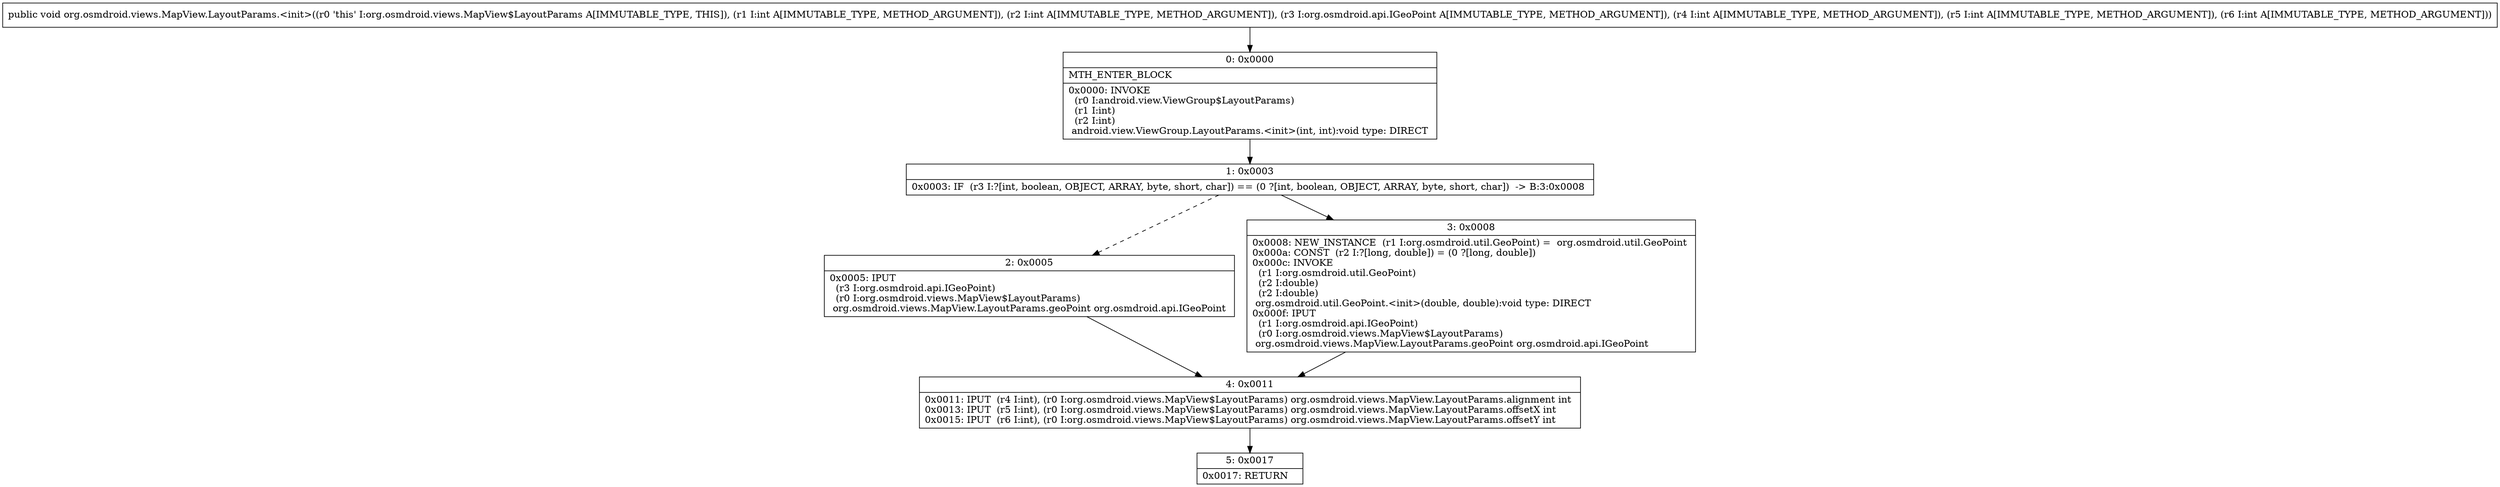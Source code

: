 digraph "CFG fororg.osmdroid.views.MapView.LayoutParams.\<init\>(IILorg\/osmdroid\/api\/IGeoPoint;III)V" {
Node_0 [shape=record,label="{0\:\ 0x0000|MTH_ENTER_BLOCK\l|0x0000: INVOKE  \l  (r0 I:android.view.ViewGroup$LayoutParams)\l  (r1 I:int)\l  (r2 I:int)\l android.view.ViewGroup.LayoutParams.\<init\>(int, int):void type: DIRECT \l}"];
Node_1 [shape=record,label="{1\:\ 0x0003|0x0003: IF  (r3 I:?[int, boolean, OBJECT, ARRAY, byte, short, char]) == (0 ?[int, boolean, OBJECT, ARRAY, byte, short, char])  \-\> B:3:0x0008 \l}"];
Node_2 [shape=record,label="{2\:\ 0x0005|0x0005: IPUT  \l  (r3 I:org.osmdroid.api.IGeoPoint)\l  (r0 I:org.osmdroid.views.MapView$LayoutParams)\l org.osmdroid.views.MapView.LayoutParams.geoPoint org.osmdroid.api.IGeoPoint \l}"];
Node_3 [shape=record,label="{3\:\ 0x0008|0x0008: NEW_INSTANCE  (r1 I:org.osmdroid.util.GeoPoint) =  org.osmdroid.util.GeoPoint \l0x000a: CONST  (r2 I:?[long, double]) = (0 ?[long, double]) \l0x000c: INVOKE  \l  (r1 I:org.osmdroid.util.GeoPoint)\l  (r2 I:double)\l  (r2 I:double)\l org.osmdroid.util.GeoPoint.\<init\>(double, double):void type: DIRECT \l0x000f: IPUT  \l  (r1 I:org.osmdroid.api.IGeoPoint)\l  (r0 I:org.osmdroid.views.MapView$LayoutParams)\l org.osmdroid.views.MapView.LayoutParams.geoPoint org.osmdroid.api.IGeoPoint \l}"];
Node_4 [shape=record,label="{4\:\ 0x0011|0x0011: IPUT  (r4 I:int), (r0 I:org.osmdroid.views.MapView$LayoutParams) org.osmdroid.views.MapView.LayoutParams.alignment int \l0x0013: IPUT  (r5 I:int), (r0 I:org.osmdroid.views.MapView$LayoutParams) org.osmdroid.views.MapView.LayoutParams.offsetX int \l0x0015: IPUT  (r6 I:int), (r0 I:org.osmdroid.views.MapView$LayoutParams) org.osmdroid.views.MapView.LayoutParams.offsetY int \l}"];
Node_5 [shape=record,label="{5\:\ 0x0017|0x0017: RETURN   \l}"];
MethodNode[shape=record,label="{public void org.osmdroid.views.MapView.LayoutParams.\<init\>((r0 'this' I:org.osmdroid.views.MapView$LayoutParams A[IMMUTABLE_TYPE, THIS]), (r1 I:int A[IMMUTABLE_TYPE, METHOD_ARGUMENT]), (r2 I:int A[IMMUTABLE_TYPE, METHOD_ARGUMENT]), (r3 I:org.osmdroid.api.IGeoPoint A[IMMUTABLE_TYPE, METHOD_ARGUMENT]), (r4 I:int A[IMMUTABLE_TYPE, METHOD_ARGUMENT]), (r5 I:int A[IMMUTABLE_TYPE, METHOD_ARGUMENT]), (r6 I:int A[IMMUTABLE_TYPE, METHOD_ARGUMENT])) }"];
MethodNode -> Node_0;
Node_0 -> Node_1;
Node_1 -> Node_2[style=dashed];
Node_1 -> Node_3;
Node_2 -> Node_4;
Node_3 -> Node_4;
Node_4 -> Node_5;
}

